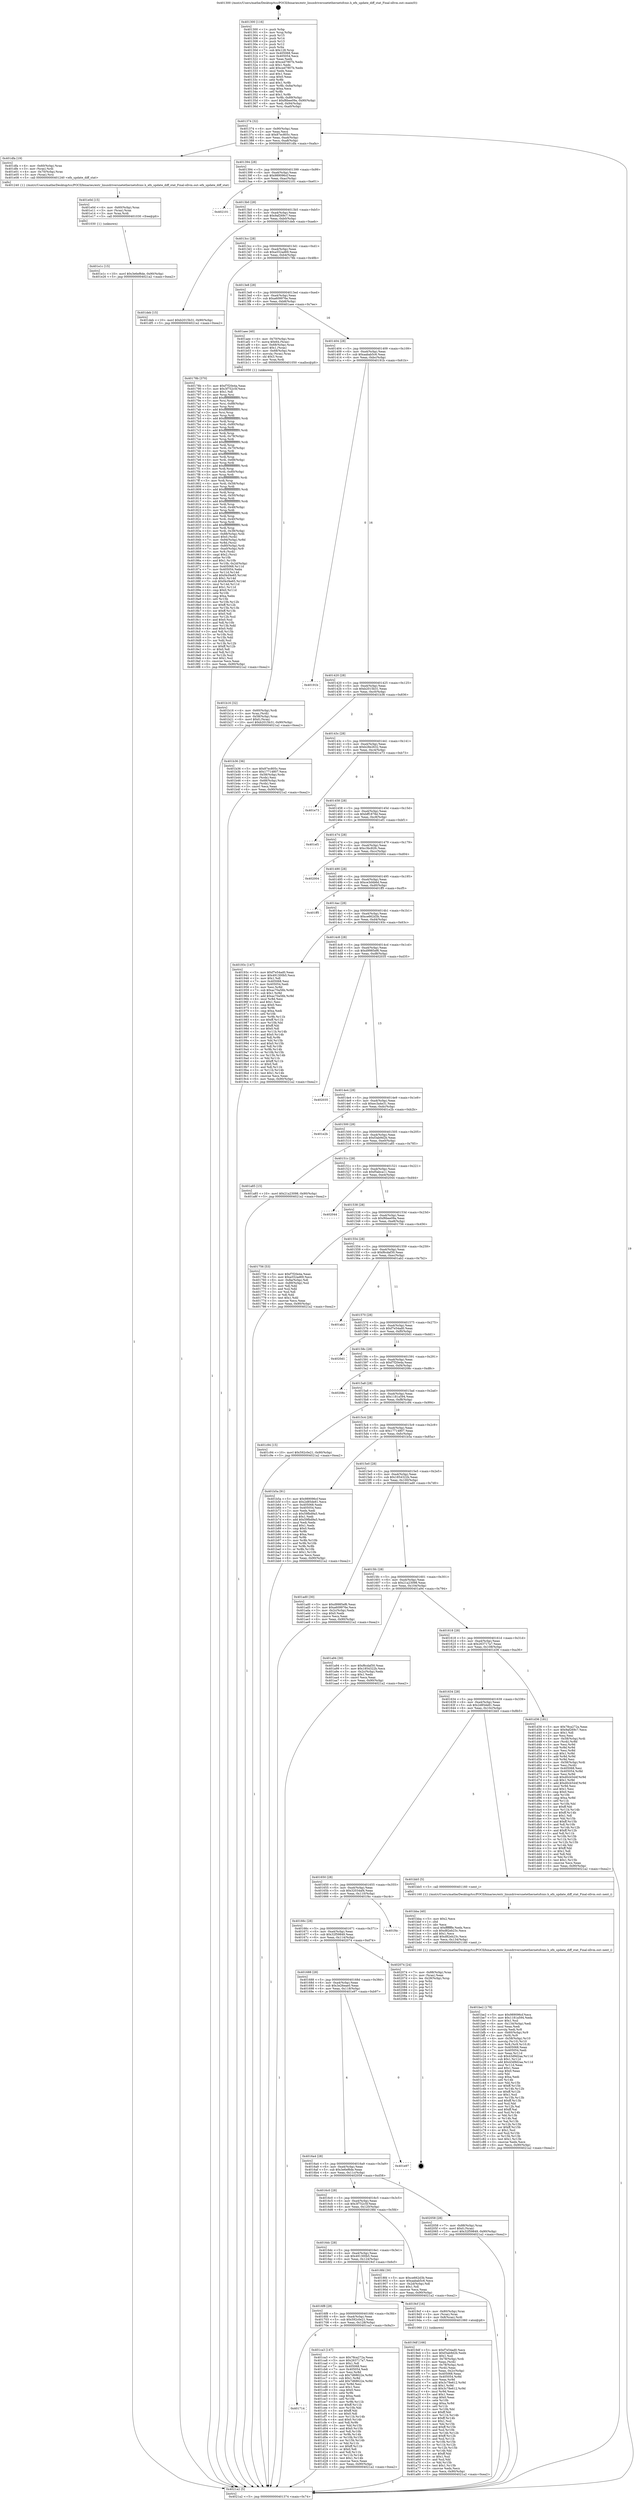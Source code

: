 digraph "0x401300" {
  label = "0x401300 (/mnt/c/Users/mathe/Desktop/tcc/POCII/binaries/extr_linuxdriversnetethernetsfcnic.h_efx_update_diff_stat_Final-ollvm.out::main(0))"
  labelloc = "t"
  node[shape=record]

  Entry [label="",width=0.3,height=0.3,shape=circle,fillcolor=black,style=filled]
  "0x401374" [label="{
     0x401374 [32]\l
     | [instrs]\l
     &nbsp;&nbsp;0x401374 \<+6\>: mov -0x90(%rbp),%eax\l
     &nbsp;&nbsp;0x40137a \<+2\>: mov %eax,%ecx\l
     &nbsp;&nbsp;0x40137c \<+6\>: sub $0x87ec805c,%ecx\l
     &nbsp;&nbsp;0x401382 \<+6\>: mov %eax,-0xa4(%rbp)\l
     &nbsp;&nbsp;0x401388 \<+6\>: mov %ecx,-0xa8(%rbp)\l
     &nbsp;&nbsp;0x40138e \<+6\>: je 0000000000401dfa \<main+0xafa\>\l
  }"]
  "0x401dfa" [label="{
     0x401dfa [19]\l
     | [instrs]\l
     &nbsp;&nbsp;0x401dfa \<+4\>: mov -0x60(%rbp),%rax\l
     &nbsp;&nbsp;0x401dfe \<+3\>: mov (%rax),%rdi\l
     &nbsp;&nbsp;0x401e01 \<+4\>: mov -0x70(%rbp),%rax\l
     &nbsp;&nbsp;0x401e05 \<+3\>: mov (%rax),%rsi\l
     &nbsp;&nbsp;0x401e08 \<+5\>: call 0000000000401240 \<efx_update_diff_stat\>\l
     | [calls]\l
     &nbsp;&nbsp;0x401240 \{1\} (/mnt/c/Users/mathe/Desktop/tcc/POCII/binaries/extr_linuxdriversnetethernetsfcnic.h_efx_update_diff_stat_Final-ollvm.out::efx_update_diff_stat)\l
  }"]
  "0x401394" [label="{
     0x401394 [28]\l
     | [instrs]\l
     &nbsp;&nbsp;0x401394 \<+5\>: jmp 0000000000401399 \<main+0x99\>\l
     &nbsp;&nbsp;0x401399 \<+6\>: mov -0xa4(%rbp),%eax\l
     &nbsp;&nbsp;0x40139f \<+5\>: sub $0x989096cf,%eax\l
     &nbsp;&nbsp;0x4013a4 \<+6\>: mov %eax,-0xac(%rbp)\l
     &nbsp;&nbsp;0x4013aa \<+6\>: je 0000000000402101 \<main+0xe01\>\l
  }"]
  Exit [label="",width=0.3,height=0.3,shape=circle,fillcolor=black,style=filled,peripheries=2]
  "0x402101" [label="{
     0x402101\l
  }", style=dashed]
  "0x4013b0" [label="{
     0x4013b0 [28]\l
     | [instrs]\l
     &nbsp;&nbsp;0x4013b0 \<+5\>: jmp 00000000004013b5 \<main+0xb5\>\l
     &nbsp;&nbsp;0x4013b5 \<+6\>: mov -0xa4(%rbp),%eax\l
     &nbsp;&nbsp;0x4013bb \<+5\>: sub $0x9af269c7,%eax\l
     &nbsp;&nbsp;0x4013c0 \<+6\>: mov %eax,-0xb0(%rbp)\l
     &nbsp;&nbsp;0x4013c6 \<+6\>: je 0000000000401deb \<main+0xaeb\>\l
  }"]
  "0x401e1c" [label="{
     0x401e1c [15]\l
     | [instrs]\l
     &nbsp;&nbsp;0x401e1c \<+10\>: movl $0x3e6ef6de,-0x90(%rbp)\l
     &nbsp;&nbsp;0x401e26 \<+5\>: jmp 00000000004021a2 \<main+0xea2\>\l
  }"]
  "0x401deb" [label="{
     0x401deb [15]\l
     | [instrs]\l
     &nbsp;&nbsp;0x401deb \<+10\>: movl $0xb2015b31,-0x90(%rbp)\l
     &nbsp;&nbsp;0x401df5 \<+5\>: jmp 00000000004021a2 \<main+0xea2\>\l
  }"]
  "0x4013cc" [label="{
     0x4013cc [28]\l
     | [instrs]\l
     &nbsp;&nbsp;0x4013cc \<+5\>: jmp 00000000004013d1 \<main+0xd1\>\l
     &nbsp;&nbsp;0x4013d1 \<+6\>: mov -0xa4(%rbp),%eax\l
     &nbsp;&nbsp;0x4013d7 \<+5\>: sub $0xa552ad69,%eax\l
     &nbsp;&nbsp;0x4013dc \<+6\>: mov %eax,-0xb4(%rbp)\l
     &nbsp;&nbsp;0x4013e2 \<+6\>: je 000000000040178b \<main+0x48b\>\l
  }"]
  "0x401e0d" [label="{
     0x401e0d [15]\l
     | [instrs]\l
     &nbsp;&nbsp;0x401e0d \<+4\>: mov -0x60(%rbp),%rax\l
     &nbsp;&nbsp;0x401e11 \<+3\>: mov (%rax),%rax\l
     &nbsp;&nbsp;0x401e14 \<+3\>: mov %rax,%rdi\l
     &nbsp;&nbsp;0x401e17 \<+5\>: call 0000000000401030 \<free@plt\>\l
     | [calls]\l
     &nbsp;&nbsp;0x401030 \{1\} (unknown)\l
  }"]
  "0x40178b" [label="{
     0x40178b [370]\l
     | [instrs]\l
     &nbsp;&nbsp;0x40178b \<+5\>: mov $0xf7f20e4a,%eax\l
     &nbsp;&nbsp;0x401790 \<+5\>: mov $0x3f752c5f,%ecx\l
     &nbsp;&nbsp;0x401795 \<+2\>: mov $0x1,%dl\l
     &nbsp;&nbsp;0x401797 \<+3\>: mov %rsp,%rsi\l
     &nbsp;&nbsp;0x40179a \<+4\>: add $0xfffffffffffffff0,%rsi\l
     &nbsp;&nbsp;0x40179e \<+3\>: mov %rsi,%rsp\l
     &nbsp;&nbsp;0x4017a1 \<+7\>: mov %rsi,-0x88(%rbp)\l
     &nbsp;&nbsp;0x4017a8 \<+3\>: mov %rsp,%rsi\l
     &nbsp;&nbsp;0x4017ab \<+4\>: add $0xfffffffffffffff0,%rsi\l
     &nbsp;&nbsp;0x4017af \<+3\>: mov %rsi,%rsp\l
     &nbsp;&nbsp;0x4017b2 \<+3\>: mov %rsp,%rdi\l
     &nbsp;&nbsp;0x4017b5 \<+4\>: add $0xfffffffffffffff0,%rdi\l
     &nbsp;&nbsp;0x4017b9 \<+3\>: mov %rdi,%rsp\l
     &nbsp;&nbsp;0x4017bc \<+4\>: mov %rdi,-0x80(%rbp)\l
     &nbsp;&nbsp;0x4017c0 \<+3\>: mov %rsp,%rdi\l
     &nbsp;&nbsp;0x4017c3 \<+4\>: add $0xfffffffffffffff0,%rdi\l
     &nbsp;&nbsp;0x4017c7 \<+3\>: mov %rdi,%rsp\l
     &nbsp;&nbsp;0x4017ca \<+4\>: mov %rdi,-0x78(%rbp)\l
     &nbsp;&nbsp;0x4017ce \<+3\>: mov %rsp,%rdi\l
     &nbsp;&nbsp;0x4017d1 \<+4\>: add $0xfffffffffffffff0,%rdi\l
     &nbsp;&nbsp;0x4017d5 \<+3\>: mov %rdi,%rsp\l
     &nbsp;&nbsp;0x4017d8 \<+4\>: mov %rdi,-0x70(%rbp)\l
     &nbsp;&nbsp;0x4017dc \<+3\>: mov %rsp,%rdi\l
     &nbsp;&nbsp;0x4017df \<+4\>: add $0xfffffffffffffff0,%rdi\l
     &nbsp;&nbsp;0x4017e3 \<+3\>: mov %rdi,%rsp\l
     &nbsp;&nbsp;0x4017e6 \<+4\>: mov %rdi,-0x68(%rbp)\l
     &nbsp;&nbsp;0x4017ea \<+3\>: mov %rsp,%rdi\l
     &nbsp;&nbsp;0x4017ed \<+4\>: add $0xfffffffffffffff0,%rdi\l
     &nbsp;&nbsp;0x4017f1 \<+3\>: mov %rdi,%rsp\l
     &nbsp;&nbsp;0x4017f4 \<+4\>: mov %rdi,-0x60(%rbp)\l
     &nbsp;&nbsp;0x4017f8 \<+3\>: mov %rsp,%rdi\l
     &nbsp;&nbsp;0x4017fb \<+4\>: add $0xfffffffffffffff0,%rdi\l
     &nbsp;&nbsp;0x4017ff \<+3\>: mov %rdi,%rsp\l
     &nbsp;&nbsp;0x401802 \<+4\>: mov %rdi,-0x58(%rbp)\l
     &nbsp;&nbsp;0x401806 \<+3\>: mov %rsp,%rdi\l
     &nbsp;&nbsp;0x401809 \<+4\>: add $0xfffffffffffffff0,%rdi\l
     &nbsp;&nbsp;0x40180d \<+3\>: mov %rdi,%rsp\l
     &nbsp;&nbsp;0x401810 \<+4\>: mov %rdi,-0x50(%rbp)\l
     &nbsp;&nbsp;0x401814 \<+3\>: mov %rsp,%rdi\l
     &nbsp;&nbsp;0x401817 \<+4\>: add $0xfffffffffffffff0,%rdi\l
     &nbsp;&nbsp;0x40181b \<+3\>: mov %rdi,%rsp\l
     &nbsp;&nbsp;0x40181e \<+4\>: mov %rdi,-0x48(%rbp)\l
     &nbsp;&nbsp;0x401822 \<+3\>: mov %rsp,%rdi\l
     &nbsp;&nbsp;0x401825 \<+4\>: add $0xfffffffffffffff0,%rdi\l
     &nbsp;&nbsp;0x401829 \<+3\>: mov %rdi,%rsp\l
     &nbsp;&nbsp;0x40182c \<+4\>: mov %rdi,-0x40(%rbp)\l
     &nbsp;&nbsp;0x401830 \<+3\>: mov %rsp,%rdi\l
     &nbsp;&nbsp;0x401833 \<+4\>: add $0xfffffffffffffff0,%rdi\l
     &nbsp;&nbsp;0x401837 \<+3\>: mov %rdi,%rsp\l
     &nbsp;&nbsp;0x40183a \<+4\>: mov %rdi,-0x38(%rbp)\l
     &nbsp;&nbsp;0x40183e \<+7\>: mov -0x88(%rbp),%rdi\l
     &nbsp;&nbsp;0x401845 \<+6\>: movl $0x0,(%rdi)\l
     &nbsp;&nbsp;0x40184b \<+7\>: mov -0x94(%rbp),%r8d\l
     &nbsp;&nbsp;0x401852 \<+3\>: mov %r8d,(%rsi)\l
     &nbsp;&nbsp;0x401855 \<+4\>: mov -0x80(%rbp),%rdi\l
     &nbsp;&nbsp;0x401859 \<+7\>: mov -0xa0(%rbp),%r9\l
     &nbsp;&nbsp;0x401860 \<+3\>: mov %r9,(%rdi)\l
     &nbsp;&nbsp;0x401863 \<+3\>: cmpl $0x2,(%rsi)\l
     &nbsp;&nbsp;0x401866 \<+4\>: setne %r10b\l
     &nbsp;&nbsp;0x40186a \<+4\>: and $0x1,%r10b\l
     &nbsp;&nbsp;0x40186e \<+4\>: mov %r10b,-0x2d(%rbp)\l
     &nbsp;&nbsp;0x401872 \<+8\>: mov 0x405068,%r11d\l
     &nbsp;&nbsp;0x40187a \<+7\>: mov 0x405054,%ebx\l
     &nbsp;&nbsp;0x401881 \<+3\>: mov %r11d,%r14d\l
     &nbsp;&nbsp;0x401884 \<+7\>: add $0xf4cf4e65,%r14d\l
     &nbsp;&nbsp;0x40188b \<+4\>: sub $0x1,%r14d\l
     &nbsp;&nbsp;0x40188f \<+7\>: sub $0xf4cf4e65,%r14d\l
     &nbsp;&nbsp;0x401896 \<+4\>: imul %r14d,%r11d\l
     &nbsp;&nbsp;0x40189a \<+4\>: and $0x1,%r11d\l
     &nbsp;&nbsp;0x40189e \<+4\>: cmp $0x0,%r11d\l
     &nbsp;&nbsp;0x4018a2 \<+4\>: sete %r10b\l
     &nbsp;&nbsp;0x4018a6 \<+3\>: cmp $0xa,%ebx\l
     &nbsp;&nbsp;0x4018a9 \<+4\>: setl %r15b\l
     &nbsp;&nbsp;0x4018ad \<+3\>: mov %r10b,%r12b\l
     &nbsp;&nbsp;0x4018b0 \<+4\>: xor $0xff,%r12b\l
     &nbsp;&nbsp;0x4018b4 \<+3\>: mov %r15b,%r13b\l
     &nbsp;&nbsp;0x4018b7 \<+4\>: xor $0xff,%r13b\l
     &nbsp;&nbsp;0x4018bb \<+3\>: xor $0x0,%dl\l
     &nbsp;&nbsp;0x4018be \<+3\>: mov %r12b,%sil\l
     &nbsp;&nbsp;0x4018c1 \<+4\>: and $0x0,%sil\l
     &nbsp;&nbsp;0x4018c5 \<+3\>: and %dl,%r10b\l
     &nbsp;&nbsp;0x4018c8 \<+3\>: mov %r13b,%dil\l
     &nbsp;&nbsp;0x4018cb \<+4\>: and $0x0,%dil\l
     &nbsp;&nbsp;0x4018cf \<+3\>: and %dl,%r15b\l
     &nbsp;&nbsp;0x4018d2 \<+3\>: or %r10b,%sil\l
     &nbsp;&nbsp;0x4018d5 \<+3\>: or %r15b,%dil\l
     &nbsp;&nbsp;0x4018d8 \<+3\>: xor %dil,%sil\l
     &nbsp;&nbsp;0x4018db \<+3\>: or %r13b,%r12b\l
     &nbsp;&nbsp;0x4018de \<+4\>: xor $0xff,%r12b\l
     &nbsp;&nbsp;0x4018e2 \<+3\>: or $0x0,%dl\l
     &nbsp;&nbsp;0x4018e5 \<+3\>: and %dl,%r12b\l
     &nbsp;&nbsp;0x4018e8 \<+3\>: or %r12b,%sil\l
     &nbsp;&nbsp;0x4018eb \<+4\>: test $0x1,%sil\l
     &nbsp;&nbsp;0x4018ef \<+3\>: cmovne %ecx,%eax\l
     &nbsp;&nbsp;0x4018f2 \<+6\>: mov %eax,-0x90(%rbp)\l
     &nbsp;&nbsp;0x4018f8 \<+5\>: jmp 00000000004021a2 \<main+0xea2\>\l
  }"]
  "0x4013e8" [label="{
     0x4013e8 [28]\l
     | [instrs]\l
     &nbsp;&nbsp;0x4013e8 \<+5\>: jmp 00000000004013ed \<main+0xed\>\l
     &nbsp;&nbsp;0x4013ed \<+6\>: mov -0xa4(%rbp),%eax\l
     &nbsp;&nbsp;0x4013f3 \<+5\>: sub $0xa609976e,%eax\l
     &nbsp;&nbsp;0x4013f8 \<+6\>: mov %eax,-0xb8(%rbp)\l
     &nbsp;&nbsp;0x4013fe \<+6\>: je 0000000000401aee \<main+0x7ee\>\l
  }"]
  "0x401714" [label="{
     0x401714\l
  }", style=dashed]
  "0x401aee" [label="{
     0x401aee [40]\l
     | [instrs]\l
     &nbsp;&nbsp;0x401aee \<+4\>: mov -0x70(%rbp),%rax\l
     &nbsp;&nbsp;0x401af2 \<+7\>: movq $0x64,(%rax)\l
     &nbsp;&nbsp;0x401af9 \<+4\>: mov -0x68(%rbp),%rax\l
     &nbsp;&nbsp;0x401afd \<+6\>: movl $0x1,(%rax)\l
     &nbsp;&nbsp;0x401b03 \<+4\>: mov -0x68(%rbp),%rax\l
     &nbsp;&nbsp;0x401b07 \<+3\>: movslq (%rax),%rax\l
     &nbsp;&nbsp;0x401b0a \<+4\>: shl $0x3,%rax\l
     &nbsp;&nbsp;0x401b0e \<+3\>: mov %rax,%rdi\l
     &nbsp;&nbsp;0x401b11 \<+5\>: call 0000000000401050 \<malloc@plt\>\l
     | [calls]\l
     &nbsp;&nbsp;0x401050 \{1\} (unknown)\l
  }"]
  "0x401404" [label="{
     0x401404 [28]\l
     | [instrs]\l
     &nbsp;&nbsp;0x401404 \<+5\>: jmp 0000000000401409 \<main+0x109\>\l
     &nbsp;&nbsp;0x401409 \<+6\>: mov -0xa4(%rbp),%eax\l
     &nbsp;&nbsp;0x40140f \<+5\>: sub $0xaabab5c6,%eax\l
     &nbsp;&nbsp;0x401414 \<+6\>: mov %eax,-0xbc(%rbp)\l
     &nbsp;&nbsp;0x40141a \<+6\>: je 000000000040191b \<main+0x61b\>\l
  }"]
  "0x401ca3" [label="{
     0x401ca3 [147]\l
     | [instrs]\l
     &nbsp;&nbsp;0x401ca3 \<+5\>: mov $0x78ca272a,%eax\l
     &nbsp;&nbsp;0x401ca8 \<+5\>: mov $0x263717a7,%ecx\l
     &nbsp;&nbsp;0x401cad \<+2\>: mov $0x1,%dl\l
     &nbsp;&nbsp;0x401caf \<+7\>: mov 0x405068,%esi\l
     &nbsp;&nbsp;0x401cb6 \<+7\>: mov 0x405054,%edi\l
     &nbsp;&nbsp;0x401cbd \<+3\>: mov %esi,%r8d\l
     &nbsp;&nbsp;0x401cc0 \<+7\>: sub $0x7d68622e,%r8d\l
     &nbsp;&nbsp;0x401cc7 \<+4\>: sub $0x1,%r8d\l
     &nbsp;&nbsp;0x401ccb \<+7\>: add $0x7d68622e,%r8d\l
     &nbsp;&nbsp;0x401cd2 \<+4\>: imul %r8d,%esi\l
     &nbsp;&nbsp;0x401cd6 \<+3\>: and $0x1,%esi\l
     &nbsp;&nbsp;0x401cd9 \<+3\>: cmp $0x0,%esi\l
     &nbsp;&nbsp;0x401cdc \<+4\>: sete %r9b\l
     &nbsp;&nbsp;0x401ce0 \<+3\>: cmp $0xa,%edi\l
     &nbsp;&nbsp;0x401ce3 \<+4\>: setl %r10b\l
     &nbsp;&nbsp;0x401ce7 \<+3\>: mov %r9b,%r11b\l
     &nbsp;&nbsp;0x401cea \<+4\>: xor $0xff,%r11b\l
     &nbsp;&nbsp;0x401cee \<+3\>: mov %r10b,%bl\l
     &nbsp;&nbsp;0x401cf1 \<+3\>: xor $0xff,%bl\l
     &nbsp;&nbsp;0x401cf4 \<+3\>: xor $0x0,%dl\l
     &nbsp;&nbsp;0x401cf7 \<+3\>: mov %r11b,%r14b\l
     &nbsp;&nbsp;0x401cfa \<+4\>: and $0x0,%r14b\l
     &nbsp;&nbsp;0x401cfe \<+3\>: and %dl,%r9b\l
     &nbsp;&nbsp;0x401d01 \<+3\>: mov %bl,%r15b\l
     &nbsp;&nbsp;0x401d04 \<+4\>: and $0x0,%r15b\l
     &nbsp;&nbsp;0x401d08 \<+3\>: and %dl,%r10b\l
     &nbsp;&nbsp;0x401d0b \<+3\>: or %r9b,%r14b\l
     &nbsp;&nbsp;0x401d0e \<+3\>: or %r10b,%r15b\l
     &nbsp;&nbsp;0x401d11 \<+3\>: xor %r15b,%r14b\l
     &nbsp;&nbsp;0x401d14 \<+3\>: or %bl,%r11b\l
     &nbsp;&nbsp;0x401d17 \<+4\>: xor $0xff,%r11b\l
     &nbsp;&nbsp;0x401d1b \<+3\>: or $0x0,%dl\l
     &nbsp;&nbsp;0x401d1e \<+3\>: and %dl,%r11b\l
     &nbsp;&nbsp;0x401d21 \<+3\>: or %r11b,%r14b\l
     &nbsp;&nbsp;0x401d24 \<+4\>: test $0x1,%r14b\l
     &nbsp;&nbsp;0x401d28 \<+3\>: cmovne %ecx,%eax\l
     &nbsp;&nbsp;0x401d2b \<+6\>: mov %eax,-0x90(%rbp)\l
     &nbsp;&nbsp;0x401d31 \<+5\>: jmp 00000000004021a2 \<main+0xea2\>\l
  }"]
  "0x40191b" [label="{
     0x40191b\l
  }", style=dashed]
  "0x401420" [label="{
     0x401420 [28]\l
     | [instrs]\l
     &nbsp;&nbsp;0x401420 \<+5\>: jmp 0000000000401425 \<main+0x125\>\l
     &nbsp;&nbsp;0x401425 \<+6\>: mov -0xa4(%rbp),%eax\l
     &nbsp;&nbsp;0x40142b \<+5\>: sub $0xb2015b31,%eax\l
     &nbsp;&nbsp;0x401430 \<+6\>: mov %eax,-0xc0(%rbp)\l
     &nbsp;&nbsp;0x401436 \<+6\>: je 0000000000401b36 \<main+0x836\>\l
  }"]
  "0x401be2" [label="{
     0x401be2 [178]\l
     | [instrs]\l
     &nbsp;&nbsp;0x401be2 \<+5\>: mov $0x989096cf,%ecx\l
     &nbsp;&nbsp;0x401be7 \<+5\>: mov $0x1181a594,%edx\l
     &nbsp;&nbsp;0x401bec \<+3\>: mov $0x1,%sil\l
     &nbsp;&nbsp;0x401bef \<+6\>: mov -0x134(%rbp),%edi\l
     &nbsp;&nbsp;0x401bf5 \<+3\>: imul %eax,%edi\l
     &nbsp;&nbsp;0x401bf8 \<+3\>: movslq %edi,%r8\l
     &nbsp;&nbsp;0x401bfb \<+4\>: mov -0x60(%rbp),%r9\l
     &nbsp;&nbsp;0x401bff \<+3\>: mov (%r9),%r9\l
     &nbsp;&nbsp;0x401c02 \<+4\>: mov -0x58(%rbp),%r10\l
     &nbsp;&nbsp;0x401c06 \<+3\>: movslq (%r10),%r10\l
     &nbsp;&nbsp;0x401c09 \<+4\>: mov %r8,(%r9,%r10,8)\l
     &nbsp;&nbsp;0x401c0d \<+7\>: mov 0x405068,%eax\l
     &nbsp;&nbsp;0x401c14 \<+7\>: mov 0x405054,%edi\l
     &nbsp;&nbsp;0x401c1b \<+3\>: mov %eax,%r11d\l
     &nbsp;&nbsp;0x401c1e \<+7\>: sub $0x43d9d2aa,%r11d\l
     &nbsp;&nbsp;0x401c25 \<+4\>: sub $0x1,%r11d\l
     &nbsp;&nbsp;0x401c29 \<+7\>: add $0x43d9d2aa,%r11d\l
     &nbsp;&nbsp;0x401c30 \<+4\>: imul %r11d,%eax\l
     &nbsp;&nbsp;0x401c34 \<+3\>: and $0x1,%eax\l
     &nbsp;&nbsp;0x401c37 \<+3\>: cmp $0x0,%eax\l
     &nbsp;&nbsp;0x401c3a \<+3\>: sete %bl\l
     &nbsp;&nbsp;0x401c3d \<+3\>: cmp $0xa,%edi\l
     &nbsp;&nbsp;0x401c40 \<+4\>: setl %r14b\l
     &nbsp;&nbsp;0x401c44 \<+3\>: mov %bl,%r15b\l
     &nbsp;&nbsp;0x401c47 \<+4\>: xor $0xff,%r15b\l
     &nbsp;&nbsp;0x401c4b \<+3\>: mov %r14b,%r12b\l
     &nbsp;&nbsp;0x401c4e \<+4\>: xor $0xff,%r12b\l
     &nbsp;&nbsp;0x401c52 \<+4\>: xor $0x1,%sil\l
     &nbsp;&nbsp;0x401c56 \<+3\>: mov %r15b,%r13b\l
     &nbsp;&nbsp;0x401c59 \<+4\>: and $0xff,%r13b\l
     &nbsp;&nbsp;0x401c5d \<+3\>: and %sil,%bl\l
     &nbsp;&nbsp;0x401c60 \<+3\>: mov %r12b,%al\l
     &nbsp;&nbsp;0x401c63 \<+2\>: and $0xff,%al\l
     &nbsp;&nbsp;0x401c65 \<+3\>: and %sil,%r14b\l
     &nbsp;&nbsp;0x401c68 \<+3\>: or %bl,%r13b\l
     &nbsp;&nbsp;0x401c6b \<+3\>: or %r14b,%al\l
     &nbsp;&nbsp;0x401c6e \<+3\>: xor %al,%r13b\l
     &nbsp;&nbsp;0x401c71 \<+3\>: or %r12b,%r15b\l
     &nbsp;&nbsp;0x401c74 \<+4\>: xor $0xff,%r15b\l
     &nbsp;&nbsp;0x401c78 \<+4\>: or $0x1,%sil\l
     &nbsp;&nbsp;0x401c7c \<+3\>: and %sil,%r15b\l
     &nbsp;&nbsp;0x401c7f \<+3\>: or %r15b,%r13b\l
     &nbsp;&nbsp;0x401c82 \<+4\>: test $0x1,%r13b\l
     &nbsp;&nbsp;0x401c86 \<+3\>: cmovne %edx,%ecx\l
     &nbsp;&nbsp;0x401c89 \<+6\>: mov %ecx,-0x90(%rbp)\l
     &nbsp;&nbsp;0x401c8f \<+5\>: jmp 00000000004021a2 \<main+0xea2\>\l
  }"]
  "0x401b36" [label="{
     0x401b36 [36]\l
     | [instrs]\l
     &nbsp;&nbsp;0x401b36 \<+5\>: mov $0x87ec805c,%eax\l
     &nbsp;&nbsp;0x401b3b \<+5\>: mov $0x17714807,%ecx\l
     &nbsp;&nbsp;0x401b40 \<+4\>: mov -0x58(%rbp),%rdx\l
     &nbsp;&nbsp;0x401b44 \<+2\>: mov (%rdx),%esi\l
     &nbsp;&nbsp;0x401b46 \<+4\>: mov -0x68(%rbp),%rdx\l
     &nbsp;&nbsp;0x401b4a \<+2\>: cmp (%rdx),%esi\l
     &nbsp;&nbsp;0x401b4c \<+3\>: cmovl %ecx,%eax\l
     &nbsp;&nbsp;0x401b4f \<+6\>: mov %eax,-0x90(%rbp)\l
     &nbsp;&nbsp;0x401b55 \<+5\>: jmp 00000000004021a2 \<main+0xea2\>\l
  }"]
  "0x40143c" [label="{
     0x40143c [28]\l
     | [instrs]\l
     &nbsp;&nbsp;0x40143c \<+5\>: jmp 0000000000401441 \<main+0x141\>\l
     &nbsp;&nbsp;0x401441 \<+6\>: mov -0xa4(%rbp),%eax\l
     &nbsp;&nbsp;0x401447 \<+5\>: sub $0xb28e2632,%eax\l
     &nbsp;&nbsp;0x40144c \<+6\>: mov %eax,-0xc4(%rbp)\l
     &nbsp;&nbsp;0x401452 \<+6\>: je 0000000000401e73 \<main+0xb73\>\l
  }"]
  "0x401bba" [label="{
     0x401bba [40]\l
     | [instrs]\l
     &nbsp;&nbsp;0x401bba \<+5\>: mov $0x2,%ecx\l
     &nbsp;&nbsp;0x401bbf \<+1\>: cltd\l
     &nbsp;&nbsp;0x401bc0 \<+2\>: idiv %ecx\l
     &nbsp;&nbsp;0x401bc2 \<+6\>: imul $0xfffffffe,%edx,%ecx\l
     &nbsp;&nbsp;0x401bc8 \<+6\>: sub $0xd82eb23c,%ecx\l
     &nbsp;&nbsp;0x401bce \<+3\>: add $0x1,%ecx\l
     &nbsp;&nbsp;0x401bd1 \<+6\>: add $0xd82eb23c,%ecx\l
     &nbsp;&nbsp;0x401bd7 \<+6\>: mov %ecx,-0x134(%rbp)\l
     &nbsp;&nbsp;0x401bdd \<+5\>: call 0000000000401160 \<next_i\>\l
     | [calls]\l
     &nbsp;&nbsp;0x401160 \{1\} (/mnt/c/Users/mathe/Desktop/tcc/POCII/binaries/extr_linuxdriversnetethernetsfcnic.h_efx_update_diff_stat_Final-ollvm.out::next_i)\l
  }"]
  "0x401e73" [label="{
     0x401e73\l
  }", style=dashed]
  "0x401458" [label="{
     0x401458 [28]\l
     | [instrs]\l
     &nbsp;&nbsp;0x401458 \<+5\>: jmp 000000000040145d \<main+0x15d\>\l
     &nbsp;&nbsp;0x40145d \<+6\>: mov -0xa4(%rbp),%eax\l
     &nbsp;&nbsp;0x401463 \<+5\>: sub $0xbff1878d,%eax\l
     &nbsp;&nbsp;0x401468 \<+6\>: mov %eax,-0xc8(%rbp)\l
     &nbsp;&nbsp;0x40146e \<+6\>: je 0000000000401ef1 \<main+0xbf1\>\l
  }"]
  "0x401b16" [label="{
     0x401b16 [32]\l
     | [instrs]\l
     &nbsp;&nbsp;0x401b16 \<+4\>: mov -0x60(%rbp),%rdi\l
     &nbsp;&nbsp;0x401b1a \<+3\>: mov %rax,(%rdi)\l
     &nbsp;&nbsp;0x401b1d \<+4\>: mov -0x58(%rbp),%rax\l
     &nbsp;&nbsp;0x401b21 \<+6\>: movl $0x0,(%rax)\l
     &nbsp;&nbsp;0x401b27 \<+10\>: movl $0xb2015b31,-0x90(%rbp)\l
     &nbsp;&nbsp;0x401b31 \<+5\>: jmp 00000000004021a2 \<main+0xea2\>\l
  }"]
  "0x401ef1" [label="{
     0x401ef1\l
  }", style=dashed]
  "0x401474" [label="{
     0x401474 [28]\l
     | [instrs]\l
     &nbsp;&nbsp;0x401474 \<+5\>: jmp 0000000000401479 \<main+0x179\>\l
     &nbsp;&nbsp;0x401479 \<+6\>: mov -0xa4(%rbp),%eax\l
     &nbsp;&nbsp;0x40147f \<+5\>: sub $0xc3bc82fc,%eax\l
     &nbsp;&nbsp;0x401484 \<+6\>: mov %eax,-0xcc(%rbp)\l
     &nbsp;&nbsp;0x40148a \<+6\>: je 0000000000402004 \<main+0xd04\>\l
  }"]
  "0x4019df" [label="{
     0x4019df [166]\l
     | [instrs]\l
     &nbsp;&nbsp;0x4019df \<+5\>: mov $0xf7e54ad0,%ecx\l
     &nbsp;&nbsp;0x4019e4 \<+5\>: mov $0xf3ab9d2b,%edx\l
     &nbsp;&nbsp;0x4019e9 \<+3\>: mov $0x1,%sil\l
     &nbsp;&nbsp;0x4019ec \<+4\>: mov -0x78(%rbp),%rdi\l
     &nbsp;&nbsp;0x4019f0 \<+2\>: mov %eax,(%rdi)\l
     &nbsp;&nbsp;0x4019f2 \<+4\>: mov -0x78(%rbp),%rdi\l
     &nbsp;&nbsp;0x4019f6 \<+2\>: mov (%rdi),%eax\l
     &nbsp;&nbsp;0x4019f8 \<+3\>: mov %eax,-0x2c(%rbp)\l
     &nbsp;&nbsp;0x4019fb \<+7\>: mov 0x405068,%eax\l
     &nbsp;&nbsp;0x401a02 \<+8\>: mov 0x405054,%r8d\l
     &nbsp;&nbsp;0x401a0a \<+3\>: mov %eax,%r9d\l
     &nbsp;&nbsp;0x401a0d \<+7\>: add $0x3c78e612,%r9d\l
     &nbsp;&nbsp;0x401a14 \<+4\>: sub $0x1,%r9d\l
     &nbsp;&nbsp;0x401a18 \<+7\>: sub $0x3c78e612,%r9d\l
     &nbsp;&nbsp;0x401a1f \<+4\>: imul %r9d,%eax\l
     &nbsp;&nbsp;0x401a23 \<+3\>: and $0x1,%eax\l
     &nbsp;&nbsp;0x401a26 \<+3\>: cmp $0x0,%eax\l
     &nbsp;&nbsp;0x401a29 \<+4\>: sete %r10b\l
     &nbsp;&nbsp;0x401a2d \<+4\>: cmp $0xa,%r8d\l
     &nbsp;&nbsp;0x401a31 \<+4\>: setl %r11b\l
     &nbsp;&nbsp;0x401a35 \<+3\>: mov %r10b,%bl\l
     &nbsp;&nbsp;0x401a38 \<+3\>: xor $0xff,%bl\l
     &nbsp;&nbsp;0x401a3b \<+3\>: mov %r11b,%r14b\l
     &nbsp;&nbsp;0x401a3e \<+4\>: xor $0xff,%r14b\l
     &nbsp;&nbsp;0x401a42 \<+4\>: xor $0x1,%sil\l
     &nbsp;&nbsp;0x401a46 \<+3\>: mov %bl,%r15b\l
     &nbsp;&nbsp;0x401a49 \<+4\>: and $0xff,%r15b\l
     &nbsp;&nbsp;0x401a4d \<+3\>: and %sil,%r10b\l
     &nbsp;&nbsp;0x401a50 \<+3\>: mov %r14b,%r12b\l
     &nbsp;&nbsp;0x401a53 \<+4\>: and $0xff,%r12b\l
     &nbsp;&nbsp;0x401a57 \<+3\>: and %sil,%r11b\l
     &nbsp;&nbsp;0x401a5a \<+3\>: or %r10b,%r15b\l
     &nbsp;&nbsp;0x401a5d \<+3\>: or %r11b,%r12b\l
     &nbsp;&nbsp;0x401a60 \<+3\>: xor %r12b,%r15b\l
     &nbsp;&nbsp;0x401a63 \<+3\>: or %r14b,%bl\l
     &nbsp;&nbsp;0x401a66 \<+3\>: xor $0xff,%bl\l
     &nbsp;&nbsp;0x401a69 \<+4\>: or $0x1,%sil\l
     &nbsp;&nbsp;0x401a6d \<+3\>: and %sil,%bl\l
     &nbsp;&nbsp;0x401a70 \<+3\>: or %bl,%r15b\l
     &nbsp;&nbsp;0x401a73 \<+4\>: test $0x1,%r15b\l
     &nbsp;&nbsp;0x401a77 \<+3\>: cmovne %edx,%ecx\l
     &nbsp;&nbsp;0x401a7a \<+6\>: mov %ecx,-0x90(%rbp)\l
     &nbsp;&nbsp;0x401a80 \<+5\>: jmp 00000000004021a2 \<main+0xea2\>\l
  }"]
  "0x402004" [label="{
     0x402004\l
  }", style=dashed]
  "0x401490" [label="{
     0x401490 [28]\l
     | [instrs]\l
     &nbsp;&nbsp;0x401490 \<+5\>: jmp 0000000000401495 \<main+0x195\>\l
     &nbsp;&nbsp;0x401495 \<+6\>: mov -0xa4(%rbp),%eax\l
     &nbsp;&nbsp;0x40149b \<+5\>: sub $0xce3d4b6d,%eax\l
     &nbsp;&nbsp;0x4014a0 \<+6\>: mov %eax,-0xd0(%rbp)\l
     &nbsp;&nbsp;0x4014a6 \<+6\>: je 0000000000401ff5 \<main+0xcf5\>\l
  }"]
  "0x4016f8" [label="{
     0x4016f8 [28]\l
     | [instrs]\l
     &nbsp;&nbsp;0x4016f8 \<+5\>: jmp 00000000004016fd \<main+0x3fd\>\l
     &nbsp;&nbsp;0x4016fd \<+6\>: mov -0xa4(%rbp),%eax\l
     &nbsp;&nbsp;0x401703 \<+5\>: sub $0x592c0e21,%eax\l
     &nbsp;&nbsp;0x401708 \<+6\>: mov %eax,-0x128(%rbp)\l
     &nbsp;&nbsp;0x40170e \<+6\>: je 0000000000401ca3 \<main+0x9a3\>\l
  }"]
  "0x401ff5" [label="{
     0x401ff5\l
  }", style=dashed]
  "0x4014ac" [label="{
     0x4014ac [28]\l
     | [instrs]\l
     &nbsp;&nbsp;0x4014ac \<+5\>: jmp 00000000004014b1 \<main+0x1b1\>\l
     &nbsp;&nbsp;0x4014b1 \<+6\>: mov -0xa4(%rbp),%eax\l
     &nbsp;&nbsp;0x4014b7 \<+5\>: sub $0xce662d3b,%eax\l
     &nbsp;&nbsp;0x4014bc \<+6\>: mov %eax,-0xd4(%rbp)\l
     &nbsp;&nbsp;0x4014c2 \<+6\>: je 000000000040193c \<main+0x63c\>\l
  }"]
  "0x4019cf" [label="{
     0x4019cf [16]\l
     | [instrs]\l
     &nbsp;&nbsp;0x4019cf \<+4\>: mov -0x80(%rbp),%rax\l
     &nbsp;&nbsp;0x4019d3 \<+3\>: mov (%rax),%rax\l
     &nbsp;&nbsp;0x4019d6 \<+4\>: mov 0x8(%rax),%rdi\l
     &nbsp;&nbsp;0x4019da \<+5\>: call 0000000000401060 \<atoi@plt\>\l
     | [calls]\l
     &nbsp;&nbsp;0x401060 \{1\} (unknown)\l
  }"]
  "0x40193c" [label="{
     0x40193c [147]\l
     | [instrs]\l
     &nbsp;&nbsp;0x40193c \<+5\>: mov $0xf7e54ad0,%eax\l
     &nbsp;&nbsp;0x401941 \<+5\>: mov $0x491300b5,%ecx\l
     &nbsp;&nbsp;0x401946 \<+2\>: mov $0x1,%dl\l
     &nbsp;&nbsp;0x401948 \<+7\>: mov 0x405068,%esi\l
     &nbsp;&nbsp;0x40194f \<+7\>: mov 0x405054,%edi\l
     &nbsp;&nbsp;0x401956 \<+3\>: mov %esi,%r8d\l
     &nbsp;&nbsp;0x401959 \<+7\>: sub $0xac70a56b,%r8d\l
     &nbsp;&nbsp;0x401960 \<+4\>: sub $0x1,%r8d\l
     &nbsp;&nbsp;0x401964 \<+7\>: add $0xac70a56b,%r8d\l
     &nbsp;&nbsp;0x40196b \<+4\>: imul %r8d,%esi\l
     &nbsp;&nbsp;0x40196f \<+3\>: and $0x1,%esi\l
     &nbsp;&nbsp;0x401972 \<+3\>: cmp $0x0,%esi\l
     &nbsp;&nbsp;0x401975 \<+4\>: sete %r9b\l
     &nbsp;&nbsp;0x401979 \<+3\>: cmp $0xa,%edi\l
     &nbsp;&nbsp;0x40197c \<+4\>: setl %r10b\l
     &nbsp;&nbsp;0x401980 \<+3\>: mov %r9b,%r11b\l
     &nbsp;&nbsp;0x401983 \<+4\>: xor $0xff,%r11b\l
     &nbsp;&nbsp;0x401987 \<+3\>: mov %r10b,%bl\l
     &nbsp;&nbsp;0x40198a \<+3\>: xor $0xff,%bl\l
     &nbsp;&nbsp;0x40198d \<+3\>: xor $0x0,%dl\l
     &nbsp;&nbsp;0x401990 \<+3\>: mov %r11b,%r14b\l
     &nbsp;&nbsp;0x401993 \<+4\>: and $0x0,%r14b\l
     &nbsp;&nbsp;0x401997 \<+3\>: and %dl,%r9b\l
     &nbsp;&nbsp;0x40199a \<+3\>: mov %bl,%r15b\l
     &nbsp;&nbsp;0x40199d \<+4\>: and $0x0,%r15b\l
     &nbsp;&nbsp;0x4019a1 \<+3\>: and %dl,%r10b\l
     &nbsp;&nbsp;0x4019a4 \<+3\>: or %r9b,%r14b\l
     &nbsp;&nbsp;0x4019a7 \<+3\>: or %r10b,%r15b\l
     &nbsp;&nbsp;0x4019aa \<+3\>: xor %r15b,%r14b\l
     &nbsp;&nbsp;0x4019ad \<+3\>: or %bl,%r11b\l
     &nbsp;&nbsp;0x4019b0 \<+4\>: xor $0xff,%r11b\l
     &nbsp;&nbsp;0x4019b4 \<+3\>: or $0x0,%dl\l
     &nbsp;&nbsp;0x4019b7 \<+3\>: and %dl,%r11b\l
     &nbsp;&nbsp;0x4019ba \<+3\>: or %r11b,%r14b\l
     &nbsp;&nbsp;0x4019bd \<+4\>: test $0x1,%r14b\l
     &nbsp;&nbsp;0x4019c1 \<+3\>: cmovne %ecx,%eax\l
     &nbsp;&nbsp;0x4019c4 \<+6\>: mov %eax,-0x90(%rbp)\l
     &nbsp;&nbsp;0x4019ca \<+5\>: jmp 00000000004021a2 \<main+0xea2\>\l
  }"]
  "0x4014c8" [label="{
     0x4014c8 [28]\l
     | [instrs]\l
     &nbsp;&nbsp;0x4014c8 \<+5\>: jmp 00000000004014cd \<main+0x1cd\>\l
     &nbsp;&nbsp;0x4014cd \<+6\>: mov -0xa4(%rbp),%eax\l
     &nbsp;&nbsp;0x4014d3 \<+5\>: sub $0xd9985ef6,%eax\l
     &nbsp;&nbsp;0x4014d8 \<+6\>: mov %eax,-0xd8(%rbp)\l
     &nbsp;&nbsp;0x4014de \<+6\>: je 0000000000402035 \<main+0xd35\>\l
  }"]
  "0x4016dc" [label="{
     0x4016dc [28]\l
     | [instrs]\l
     &nbsp;&nbsp;0x4016dc \<+5\>: jmp 00000000004016e1 \<main+0x3e1\>\l
     &nbsp;&nbsp;0x4016e1 \<+6\>: mov -0xa4(%rbp),%eax\l
     &nbsp;&nbsp;0x4016e7 \<+5\>: sub $0x491300b5,%eax\l
     &nbsp;&nbsp;0x4016ec \<+6\>: mov %eax,-0x124(%rbp)\l
     &nbsp;&nbsp;0x4016f2 \<+6\>: je 00000000004019cf \<main+0x6cf\>\l
  }"]
  "0x402035" [label="{
     0x402035\l
  }", style=dashed]
  "0x4014e4" [label="{
     0x4014e4 [28]\l
     | [instrs]\l
     &nbsp;&nbsp;0x4014e4 \<+5\>: jmp 00000000004014e9 \<main+0x1e9\>\l
     &nbsp;&nbsp;0x4014e9 \<+6\>: mov -0xa4(%rbp),%eax\l
     &nbsp;&nbsp;0x4014ef \<+5\>: sub $0xec3a4e31,%eax\l
     &nbsp;&nbsp;0x4014f4 \<+6\>: mov %eax,-0xdc(%rbp)\l
     &nbsp;&nbsp;0x4014fa \<+6\>: je 0000000000401e2b \<main+0xb2b\>\l
  }"]
  "0x4018fd" [label="{
     0x4018fd [30]\l
     | [instrs]\l
     &nbsp;&nbsp;0x4018fd \<+5\>: mov $0xce662d3b,%eax\l
     &nbsp;&nbsp;0x401902 \<+5\>: mov $0xaabab5c6,%ecx\l
     &nbsp;&nbsp;0x401907 \<+3\>: mov -0x2d(%rbp),%dl\l
     &nbsp;&nbsp;0x40190a \<+3\>: test $0x1,%dl\l
     &nbsp;&nbsp;0x40190d \<+3\>: cmovne %ecx,%eax\l
     &nbsp;&nbsp;0x401910 \<+6\>: mov %eax,-0x90(%rbp)\l
     &nbsp;&nbsp;0x401916 \<+5\>: jmp 00000000004021a2 \<main+0xea2\>\l
  }"]
  "0x401e2b" [label="{
     0x401e2b\l
  }", style=dashed]
  "0x401500" [label="{
     0x401500 [28]\l
     | [instrs]\l
     &nbsp;&nbsp;0x401500 \<+5\>: jmp 0000000000401505 \<main+0x205\>\l
     &nbsp;&nbsp;0x401505 \<+6\>: mov -0xa4(%rbp),%eax\l
     &nbsp;&nbsp;0x40150b \<+5\>: sub $0xf3ab9d2b,%eax\l
     &nbsp;&nbsp;0x401510 \<+6\>: mov %eax,-0xe0(%rbp)\l
     &nbsp;&nbsp;0x401516 \<+6\>: je 0000000000401a85 \<main+0x785\>\l
  }"]
  "0x4016c0" [label="{
     0x4016c0 [28]\l
     | [instrs]\l
     &nbsp;&nbsp;0x4016c0 \<+5\>: jmp 00000000004016c5 \<main+0x3c5\>\l
     &nbsp;&nbsp;0x4016c5 \<+6\>: mov -0xa4(%rbp),%eax\l
     &nbsp;&nbsp;0x4016cb \<+5\>: sub $0x3f752c5f,%eax\l
     &nbsp;&nbsp;0x4016d0 \<+6\>: mov %eax,-0x120(%rbp)\l
     &nbsp;&nbsp;0x4016d6 \<+6\>: je 00000000004018fd \<main+0x5fd\>\l
  }"]
  "0x401a85" [label="{
     0x401a85 [15]\l
     | [instrs]\l
     &nbsp;&nbsp;0x401a85 \<+10\>: movl $0x21a23098,-0x90(%rbp)\l
     &nbsp;&nbsp;0x401a8f \<+5\>: jmp 00000000004021a2 \<main+0xea2\>\l
  }"]
  "0x40151c" [label="{
     0x40151c [28]\l
     | [instrs]\l
     &nbsp;&nbsp;0x40151c \<+5\>: jmp 0000000000401521 \<main+0x221\>\l
     &nbsp;&nbsp;0x401521 \<+6\>: mov -0xa4(%rbp),%eax\l
     &nbsp;&nbsp;0x401527 \<+5\>: sub $0xf5abca11,%eax\l
     &nbsp;&nbsp;0x40152c \<+6\>: mov %eax,-0xe4(%rbp)\l
     &nbsp;&nbsp;0x401532 \<+6\>: je 0000000000402044 \<main+0xd44\>\l
  }"]
  "0x402058" [label="{
     0x402058 [28]\l
     | [instrs]\l
     &nbsp;&nbsp;0x402058 \<+7\>: mov -0x88(%rbp),%rax\l
     &nbsp;&nbsp;0x40205f \<+6\>: movl $0x0,(%rax)\l
     &nbsp;&nbsp;0x402065 \<+10\>: movl $0x32f59849,-0x90(%rbp)\l
     &nbsp;&nbsp;0x40206f \<+5\>: jmp 00000000004021a2 \<main+0xea2\>\l
  }"]
  "0x402044" [label="{
     0x402044\l
  }", style=dashed]
  "0x401538" [label="{
     0x401538 [28]\l
     | [instrs]\l
     &nbsp;&nbsp;0x401538 \<+5\>: jmp 000000000040153d \<main+0x23d\>\l
     &nbsp;&nbsp;0x40153d \<+6\>: mov -0xa4(%rbp),%eax\l
     &nbsp;&nbsp;0x401543 \<+5\>: sub $0xf6bee09a,%eax\l
     &nbsp;&nbsp;0x401548 \<+6\>: mov %eax,-0xe8(%rbp)\l
     &nbsp;&nbsp;0x40154e \<+6\>: je 0000000000401756 \<main+0x456\>\l
  }"]
  "0x4016a4" [label="{
     0x4016a4 [28]\l
     | [instrs]\l
     &nbsp;&nbsp;0x4016a4 \<+5\>: jmp 00000000004016a9 \<main+0x3a9\>\l
     &nbsp;&nbsp;0x4016a9 \<+6\>: mov -0xa4(%rbp),%eax\l
     &nbsp;&nbsp;0x4016af \<+5\>: sub $0x3e6ef6de,%eax\l
     &nbsp;&nbsp;0x4016b4 \<+6\>: mov %eax,-0x11c(%rbp)\l
     &nbsp;&nbsp;0x4016ba \<+6\>: je 0000000000402058 \<main+0xd58\>\l
  }"]
  "0x401756" [label="{
     0x401756 [53]\l
     | [instrs]\l
     &nbsp;&nbsp;0x401756 \<+5\>: mov $0xf7f20e4a,%eax\l
     &nbsp;&nbsp;0x40175b \<+5\>: mov $0xa552ad69,%ecx\l
     &nbsp;&nbsp;0x401760 \<+6\>: mov -0x8a(%rbp),%dl\l
     &nbsp;&nbsp;0x401766 \<+7\>: mov -0x89(%rbp),%sil\l
     &nbsp;&nbsp;0x40176d \<+3\>: mov %dl,%dil\l
     &nbsp;&nbsp;0x401770 \<+3\>: and %sil,%dil\l
     &nbsp;&nbsp;0x401773 \<+3\>: xor %sil,%dl\l
     &nbsp;&nbsp;0x401776 \<+3\>: or %dl,%dil\l
     &nbsp;&nbsp;0x401779 \<+4\>: test $0x1,%dil\l
     &nbsp;&nbsp;0x40177d \<+3\>: cmovne %ecx,%eax\l
     &nbsp;&nbsp;0x401780 \<+6\>: mov %eax,-0x90(%rbp)\l
     &nbsp;&nbsp;0x401786 \<+5\>: jmp 00000000004021a2 \<main+0xea2\>\l
  }"]
  "0x401554" [label="{
     0x401554 [28]\l
     | [instrs]\l
     &nbsp;&nbsp;0x401554 \<+5\>: jmp 0000000000401559 \<main+0x259\>\l
     &nbsp;&nbsp;0x401559 \<+6\>: mov -0xa4(%rbp),%eax\l
     &nbsp;&nbsp;0x40155f \<+5\>: sub $0xf6cdaf30,%eax\l
     &nbsp;&nbsp;0x401564 \<+6\>: mov %eax,-0xec(%rbp)\l
     &nbsp;&nbsp;0x40156a \<+6\>: je 0000000000401ab2 \<main+0x7b2\>\l
  }"]
  "0x4021a2" [label="{
     0x4021a2 [5]\l
     | [instrs]\l
     &nbsp;&nbsp;0x4021a2 \<+5\>: jmp 0000000000401374 \<main+0x74\>\l
  }"]
  "0x401300" [label="{
     0x401300 [116]\l
     | [instrs]\l
     &nbsp;&nbsp;0x401300 \<+1\>: push %rbp\l
     &nbsp;&nbsp;0x401301 \<+3\>: mov %rsp,%rbp\l
     &nbsp;&nbsp;0x401304 \<+2\>: push %r15\l
     &nbsp;&nbsp;0x401306 \<+2\>: push %r14\l
     &nbsp;&nbsp;0x401308 \<+2\>: push %r13\l
     &nbsp;&nbsp;0x40130a \<+2\>: push %r12\l
     &nbsp;&nbsp;0x40130c \<+1\>: push %rbx\l
     &nbsp;&nbsp;0x40130d \<+7\>: sub $0x128,%rsp\l
     &nbsp;&nbsp;0x401314 \<+7\>: mov 0x405068,%eax\l
     &nbsp;&nbsp;0x40131b \<+7\>: mov 0x405054,%ecx\l
     &nbsp;&nbsp;0x401322 \<+2\>: mov %eax,%edx\l
     &nbsp;&nbsp;0x401324 \<+6\>: sub $0xced7907b,%edx\l
     &nbsp;&nbsp;0x40132a \<+3\>: sub $0x1,%edx\l
     &nbsp;&nbsp;0x40132d \<+6\>: add $0xced7907b,%edx\l
     &nbsp;&nbsp;0x401333 \<+3\>: imul %edx,%eax\l
     &nbsp;&nbsp;0x401336 \<+3\>: and $0x1,%eax\l
     &nbsp;&nbsp;0x401339 \<+3\>: cmp $0x0,%eax\l
     &nbsp;&nbsp;0x40133c \<+4\>: sete %r8b\l
     &nbsp;&nbsp;0x401340 \<+4\>: and $0x1,%r8b\l
     &nbsp;&nbsp;0x401344 \<+7\>: mov %r8b,-0x8a(%rbp)\l
     &nbsp;&nbsp;0x40134b \<+3\>: cmp $0xa,%ecx\l
     &nbsp;&nbsp;0x40134e \<+4\>: setl %r8b\l
     &nbsp;&nbsp;0x401352 \<+4\>: and $0x1,%r8b\l
     &nbsp;&nbsp;0x401356 \<+7\>: mov %r8b,-0x89(%rbp)\l
     &nbsp;&nbsp;0x40135d \<+10\>: movl $0xf6bee09a,-0x90(%rbp)\l
     &nbsp;&nbsp;0x401367 \<+6\>: mov %edi,-0x94(%rbp)\l
     &nbsp;&nbsp;0x40136d \<+7\>: mov %rsi,-0xa0(%rbp)\l
  }"]
  "0x401e97" [label="{
     0x401e97\l
  }", style=dashed]
  "0x401688" [label="{
     0x401688 [28]\l
     | [instrs]\l
     &nbsp;&nbsp;0x401688 \<+5\>: jmp 000000000040168d \<main+0x38d\>\l
     &nbsp;&nbsp;0x40168d \<+6\>: mov -0xa4(%rbp),%eax\l
     &nbsp;&nbsp;0x401693 \<+5\>: sub $0x3e26eae0,%eax\l
     &nbsp;&nbsp;0x401698 \<+6\>: mov %eax,-0x118(%rbp)\l
     &nbsp;&nbsp;0x40169e \<+6\>: je 0000000000401e97 \<main+0xb97\>\l
  }"]
  "0x401ab2" [label="{
     0x401ab2\l
  }", style=dashed]
  "0x401570" [label="{
     0x401570 [28]\l
     | [instrs]\l
     &nbsp;&nbsp;0x401570 \<+5\>: jmp 0000000000401575 \<main+0x275\>\l
     &nbsp;&nbsp;0x401575 \<+6\>: mov -0xa4(%rbp),%eax\l
     &nbsp;&nbsp;0x40157b \<+5\>: sub $0xf7e54ad0,%eax\l
     &nbsp;&nbsp;0x401580 \<+6\>: mov %eax,-0xf0(%rbp)\l
     &nbsp;&nbsp;0x401586 \<+6\>: je 00000000004020d1 \<main+0xdd1\>\l
  }"]
  "0x402074" [label="{
     0x402074 [24]\l
     | [instrs]\l
     &nbsp;&nbsp;0x402074 \<+7\>: mov -0x88(%rbp),%rax\l
     &nbsp;&nbsp;0x40207b \<+2\>: mov (%rax),%eax\l
     &nbsp;&nbsp;0x40207d \<+4\>: lea -0x28(%rbp),%rsp\l
     &nbsp;&nbsp;0x402081 \<+1\>: pop %rbx\l
     &nbsp;&nbsp;0x402082 \<+2\>: pop %r12\l
     &nbsp;&nbsp;0x402084 \<+2\>: pop %r13\l
     &nbsp;&nbsp;0x402086 \<+2\>: pop %r14\l
     &nbsp;&nbsp;0x402088 \<+2\>: pop %r15\l
     &nbsp;&nbsp;0x40208a \<+1\>: pop %rbp\l
     &nbsp;&nbsp;0x40208b \<+1\>: ret\l
  }"]
  "0x4020d1" [label="{
     0x4020d1\l
  }", style=dashed]
  "0x40158c" [label="{
     0x40158c [28]\l
     | [instrs]\l
     &nbsp;&nbsp;0x40158c \<+5\>: jmp 0000000000401591 \<main+0x291\>\l
     &nbsp;&nbsp;0x401591 \<+6\>: mov -0xa4(%rbp),%eax\l
     &nbsp;&nbsp;0x401597 \<+5\>: sub $0xf7f20e4a,%eax\l
     &nbsp;&nbsp;0x40159c \<+6\>: mov %eax,-0xf4(%rbp)\l
     &nbsp;&nbsp;0x4015a2 \<+6\>: je 000000000040208c \<main+0xd8c\>\l
  }"]
  "0x40166c" [label="{
     0x40166c [28]\l
     | [instrs]\l
     &nbsp;&nbsp;0x40166c \<+5\>: jmp 0000000000401671 \<main+0x371\>\l
     &nbsp;&nbsp;0x401671 \<+6\>: mov -0xa4(%rbp),%eax\l
     &nbsp;&nbsp;0x401677 \<+5\>: sub $0x32f59849,%eax\l
     &nbsp;&nbsp;0x40167c \<+6\>: mov %eax,-0x114(%rbp)\l
     &nbsp;&nbsp;0x401682 \<+6\>: je 0000000000402074 \<main+0xd74\>\l
  }"]
  "0x40208c" [label="{
     0x40208c\l
  }", style=dashed]
  "0x4015a8" [label="{
     0x4015a8 [28]\l
     | [instrs]\l
     &nbsp;&nbsp;0x4015a8 \<+5\>: jmp 00000000004015ad \<main+0x2ad\>\l
     &nbsp;&nbsp;0x4015ad \<+6\>: mov -0xa4(%rbp),%eax\l
     &nbsp;&nbsp;0x4015b3 \<+5\>: sub $0x1181a594,%eax\l
     &nbsp;&nbsp;0x4015b8 \<+6\>: mov %eax,-0xf8(%rbp)\l
     &nbsp;&nbsp;0x4015be \<+6\>: je 0000000000401c94 \<main+0x994\>\l
  }"]
  "0x401f4c" [label="{
     0x401f4c\l
  }", style=dashed]
  "0x401c94" [label="{
     0x401c94 [15]\l
     | [instrs]\l
     &nbsp;&nbsp;0x401c94 \<+10\>: movl $0x592c0e21,-0x90(%rbp)\l
     &nbsp;&nbsp;0x401c9e \<+5\>: jmp 00000000004021a2 \<main+0xea2\>\l
  }"]
  "0x4015c4" [label="{
     0x4015c4 [28]\l
     | [instrs]\l
     &nbsp;&nbsp;0x4015c4 \<+5\>: jmp 00000000004015c9 \<main+0x2c9\>\l
     &nbsp;&nbsp;0x4015c9 \<+6\>: mov -0xa4(%rbp),%eax\l
     &nbsp;&nbsp;0x4015cf \<+5\>: sub $0x17714807,%eax\l
     &nbsp;&nbsp;0x4015d4 \<+6\>: mov %eax,-0xfc(%rbp)\l
     &nbsp;&nbsp;0x4015da \<+6\>: je 0000000000401b5a \<main+0x85a\>\l
  }"]
  "0x401650" [label="{
     0x401650 [28]\l
     | [instrs]\l
     &nbsp;&nbsp;0x401650 \<+5\>: jmp 0000000000401655 \<main+0x355\>\l
     &nbsp;&nbsp;0x401655 \<+6\>: mov -0xa4(%rbp),%eax\l
     &nbsp;&nbsp;0x40165b \<+5\>: sub $0x32034af4,%eax\l
     &nbsp;&nbsp;0x401660 \<+6\>: mov %eax,-0x110(%rbp)\l
     &nbsp;&nbsp;0x401666 \<+6\>: je 0000000000401f4c \<main+0xc4c\>\l
  }"]
  "0x401b5a" [label="{
     0x401b5a [91]\l
     | [instrs]\l
     &nbsp;&nbsp;0x401b5a \<+5\>: mov $0x989096cf,%eax\l
     &nbsp;&nbsp;0x401b5f \<+5\>: mov $0x2d85de81,%ecx\l
     &nbsp;&nbsp;0x401b64 \<+7\>: mov 0x405068,%edx\l
     &nbsp;&nbsp;0x401b6b \<+7\>: mov 0x405054,%esi\l
     &nbsp;&nbsp;0x401b72 \<+2\>: mov %edx,%edi\l
     &nbsp;&nbsp;0x401b74 \<+6\>: sub $0x59fbd9a5,%edi\l
     &nbsp;&nbsp;0x401b7a \<+3\>: sub $0x1,%edi\l
     &nbsp;&nbsp;0x401b7d \<+6\>: add $0x59fbd9a5,%edi\l
     &nbsp;&nbsp;0x401b83 \<+3\>: imul %edi,%edx\l
     &nbsp;&nbsp;0x401b86 \<+3\>: and $0x1,%edx\l
     &nbsp;&nbsp;0x401b89 \<+3\>: cmp $0x0,%edx\l
     &nbsp;&nbsp;0x401b8c \<+4\>: sete %r8b\l
     &nbsp;&nbsp;0x401b90 \<+3\>: cmp $0xa,%esi\l
     &nbsp;&nbsp;0x401b93 \<+4\>: setl %r9b\l
     &nbsp;&nbsp;0x401b97 \<+3\>: mov %r8b,%r10b\l
     &nbsp;&nbsp;0x401b9a \<+3\>: and %r9b,%r10b\l
     &nbsp;&nbsp;0x401b9d \<+3\>: xor %r9b,%r8b\l
     &nbsp;&nbsp;0x401ba0 \<+3\>: or %r8b,%r10b\l
     &nbsp;&nbsp;0x401ba3 \<+4\>: test $0x1,%r10b\l
     &nbsp;&nbsp;0x401ba7 \<+3\>: cmovne %ecx,%eax\l
     &nbsp;&nbsp;0x401baa \<+6\>: mov %eax,-0x90(%rbp)\l
     &nbsp;&nbsp;0x401bb0 \<+5\>: jmp 00000000004021a2 \<main+0xea2\>\l
  }"]
  "0x4015e0" [label="{
     0x4015e0 [28]\l
     | [instrs]\l
     &nbsp;&nbsp;0x4015e0 \<+5\>: jmp 00000000004015e5 \<main+0x2e5\>\l
     &nbsp;&nbsp;0x4015e5 \<+6\>: mov -0xa4(%rbp),%eax\l
     &nbsp;&nbsp;0x4015eb \<+5\>: sub $0x1854322b,%eax\l
     &nbsp;&nbsp;0x4015f0 \<+6\>: mov %eax,-0x100(%rbp)\l
     &nbsp;&nbsp;0x4015f6 \<+6\>: je 0000000000401ad0 \<main+0x7d0\>\l
  }"]
  "0x401bb5" [label="{
     0x401bb5 [5]\l
     | [instrs]\l
     &nbsp;&nbsp;0x401bb5 \<+5\>: call 0000000000401160 \<next_i\>\l
     | [calls]\l
     &nbsp;&nbsp;0x401160 \{1\} (/mnt/c/Users/mathe/Desktop/tcc/POCII/binaries/extr_linuxdriversnetethernetsfcnic.h_efx_update_diff_stat_Final-ollvm.out::next_i)\l
  }"]
  "0x401ad0" [label="{
     0x401ad0 [30]\l
     | [instrs]\l
     &nbsp;&nbsp;0x401ad0 \<+5\>: mov $0xd9985ef6,%eax\l
     &nbsp;&nbsp;0x401ad5 \<+5\>: mov $0xa609976e,%ecx\l
     &nbsp;&nbsp;0x401ada \<+3\>: mov -0x2c(%rbp),%edx\l
     &nbsp;&nbsp;0x401add \<+3\>: cmp $0x0,%edx\l
     &nbsp;&nbsp;0x401ae0 \<+3\>: cmove %ecx,%eax\l
     &nbsp;&nbsp;0x401ae3 \<+6\>: mov %eax,-0x90(%rbp)\l
     &nbsp;&nbsp;0x401ae9 \<+5\>: jmp 00000000004021a2 \<main+0xea2\>\l
  }"]
  "0x4015fc" [label="{
     0x4015fc [28]\l
     | [instrs]\l
     &nbsp;&nbsp;0x4015fc \<+5\>: jmp 0000000000401601 \<main+0x301\>\l
     &nbsp;&nbsp;0x401601 \<+6\>: mov -0xa4(%rbp),%eax\l
     &nbsp;&nbsp;0x401607 \<+5\>: sub $0x21a23098,%eax\l
     &nbsp;&nbsp;0x40160c \<+6\>: mov %eax,-0x104(%rbp)\l
     &nbsp;&nbsp;0x401612 \<+6\>: je 0000000000401a94 \<main+0x794\>\l
  }"]
  "0x401634" [label="{
     0x401634 [28]\l
     | [instrs]\l
     &nbsp;&nbsp;0x401634 \<+5\>: jmp 0000000000401639 \<main+0x339\>\l
     &nbsp;&nbsp;0x401639 \<+6\>: mov -0xa4(%rbp),%eax\l
     &nbsp;&nbsp;0x40163f \<+5\>: sub $0x2d85de81,%eax\l
     &nbsp;&nbsp;0x401644 \<+6\>: mov %eax,-0x10c(%rbp)\l
     &nbsp;&nbsp;0x40164a \<+6\>: je 0000000000401bb5 \<main+0x8b5\>\l
  }"]
  "0x401a94" [label="{
     0x401a94 [30]\l
     | [instrs]\l
     &nbsp;&nbsp;0x401a94 \<+5\>: mov $0xf6cdaf30,%eax\l
     &nbsp;&nbsp;0x401a99 \<+5\>: mov $0x1854322b,%ecx\l
     &nbsp;&nbsp;0x401a9e \<+3\>: mov -0x2c(%rbp),%edx\l
     &nbsp;&nbsp;0x401aa1 \<+3\>: cmp $0x1,%edx\l
     &nbsp;&nbsp;0x401aa4 \<+3\>: cmovl %ecx,%eax\l
     &nbsp;&nbsp;0x401aa7 \<+6\>: mov %eax,-0x90(%rbp)\l
     &nbsp;&nbsp;0x401aad \<+5\>: jmp 00000000004021a2 \<main+0xea2\>\l
  }"]
  "0x401618" [label="{
     0x401618 [28]\l
     | [instrs]\l
     &nbsp;&nbsp;0x401618 \<+5\>: jmp 000000000040161d \<main+0x31d\>\l
     &nbsp;&nbsp;0x40161d \<+6\>: mov -0xa4(%rbp),%eax\l
     &nbsp;&nbsp;0x401623 \<+5\>: sub $0x263717a7,%eax\l
     &nbsp;&nbsp;0x401628 \<+6\>: mov %eax,-0x108(%rbp)\l
     &nbsp;&nbsp;0x40162e \<+6\>: je 0000000000401d36 \<main+0xa36\>\l
  }"]
  "0x401d36" [label="{
     0x401d36 [181]\l
     | [instrs]\l
     &nbsp;&nbsp;0x401d36 \<+5\>: mov $0x78ca272a,%eax\l
     &nbsp;&nbsp;0x401d3b \<+5\>: mov $0x9af269c7,%ecx\l
     &nbsp;&nbsp;0x401d40 \<+2\>: mov $0x1,%dl\l
     &nbsp;&nbsp;0x401d42 \<+2\>: xor %esi,%esi\l
     &nbsp;&nbsp;0x401d44 \<+4\>: mov -0x58(%rbp),%rdi\l
     &nbsp;&nbsp;0x401d48 \<+3\>: mov (%rdi),%r8d\l
     &nbsp;&nbsp;0x401d4b \<+3\>: mov %esi,%r9d\l
     &nbsp;&nbsp;0x401d4e \<+3\>: sub %r8d,%r9d\l
     &nbsp;&nbsp;0x401d51 \<+3\>: mov %esi,%r8d\l
     &nbsp;&nbsp;0x401d54 \<+4\>: sub $0x1,%r8d\l
     &nbsp;&nbsp;0x401d58 \<+3\>: add %r8d,%r9d\l
     &nbsp;&nbsp;0x401d5b \<+3\>: sub %r9d,%esi\l
     &nbsp;&nbsp;0x401d5e \<+4\>: mov -0x58(%rbp),%rdi\l
     &nbsp;&nbsp;0x401d62 \<+2\>: mov %esi,(%rdi)\l
     &nbsp;&nbsp;0x401d64 \<+7\>: mov 0x405068,%esi\l
     &nbsp;&nbsp;0x401d6b \<+8\>: mov 0x405054,%r8d\l
     &nbsp;&nbsp;0x401d73 \<+3\>: mov %esi,%r9d\l
     &nbsp;&nbsp;0x401d76 \<+7\>: sub $0xd0cb544f,%r9d\l
     &nbsp;&nbsp;0x401d7d \<+4\>: sub $0x1,%r9d\l
     &nbsp;&nbsp;0x401d81 \<+7\>: add $0xd0cb544f,%r9d\l
     &nbsp;&nbsp;0x401d88 \<+4\>: imul %r9d,%esi\l
     &nbsp;&nbsp;0x401d8c \<+3\>: and $0x1,%esi\l
     &nbsp;&nbsp;0x401d8f \<+3\>: cmp $0x0,%esi\l
     &nbsp;&nbsp;0x401d92 \<+4\>: sete %r10b\l
     &nbsp;&nbsp;0x401d96 \<+4\>: cmp $0xa,%r8d\l
     &nbsp;&nbsp;0x401d9a \<+4\>: setl %r11b\l
     &nbsp;&nbsp;0x401d9e \<+3\>: mov %r10b,%bl\l
     &nbsp;&nbsp;0x401da1 \<+3\>: xor $0xff,%bl\l
     &nbsp;&nbsp;0x401da4 \<+3\>: mov %r11b,%r14b\l
     &nbsp;&nbsp;0x401da7 \<+4\>: xor $0xff,%r14b\l
     &nbsp;&nbsp;0x401dab \<+3\>: xor $0x1,%dl\l
     &nbsp;&nbsp;0x401dae \<+3\>: mov %bl,%r15b\l
     &nbsp;&nbsp;0x401db1 \<+4\>: and $0xff,%r15b\l
     &nbsp;&nbsp;0x401db5 \<+3\>: and %dl,%r10b\l
     &nbsp;&nbsp;0x401db8 \<+3\>: mov %r14b,%r12b\l
     &nbsp;&nbsp;0x401dbb \<+4\>: and $0xff,%r12b\l
     &nbsp;&nbsp;0x401dbf \<+3\>: and %dl,%r11b\l
     &nbsp;&nbsp;0x401dc2 \<+3\>: or %r10b,%r15b\l
     &nbsp;&nbsp;0x401dc5 \<+3\>: or %r11b,%r12b\l
     &nbsp;&nbsp;0x401dc8 \<+3\>: xor %r12b,%r15b\l
     &nbsp;&nbsp;0x401dcb \<+3\>: or %r14b,%bl\l
     &nbsp;&nbsp;0x401dce \<+3\>: xor $0xff,%bl\l
     &nbsp;&nbsp;0x401dd1 \<+3\>: or $0x1,%dl\l
     &nbsp;&nbsp;0x401dd4 \<+2\>: and %dl,%bl\l
     &nbsp;&nbsp;0x401dd6 \<+3\>: or %bl,%r15b\l
     &nbsp;&nbsp;0x401dd9 \<+4\>: test $0x1,%r15b\l
     &nbsp;&nbsp;0x401ddd \<+3\>: cmovne %ecx,%eax\l
     &nbsp;&nbsp;0x401de0 \<+6\>: mov %eax,-0x90(%rbp)\l
     &nbsp;&nbsp;0x401de6 \<+5\>: jmp 00000000004021a2 \<main+0xea2\>\l
  }"]
  Entry -> "0x401300" [label=" 1"]
  "0x401374" -> "0x401dfa" [label=" 1"]
  "0x401374" -> "0x401394" [label=" 19"]
  "0x402074" -> Exit [label=" 1"]
  "0x401394" -> "0x402101" [label=" 0"]
  "0x401394" -> "0x4013b0" [label=" 19"]
  "0x402058" -> "0x4021a2" [label=" 1"]
  "0x4013b0" -> "0x401deb" [label=" 1"]
  "0x4013b0" -> "0x4013cc" [label=" 18"]
  "0x401e1c" -> "0x4021a2" [label=" 1"]
  "0x4013cc" -> "0x40178b" [label=" 1"]
  "0x4013cc" -> "0x4013e8" [label=" 17"]
  "0x401e0d" -> "0x401e1c" [label=" 1"]
  "0x4013e8" -> "0x401aee" [label=" 1"]
  "0x4013e8" -> "0x401404" [label=" 16"]
  "0x401dfa" -> "0x401e0d" [label=" 1"]
  "0x401404" -> "0x40191b" [label=" 0"]
  "0x401404" -> "0x401420" [label=" 16"]
  "0x401deb" -> "0x4021a2" [label=" 1"]
  "0x401420" -> "0x401b36" [label=" 2"]
  "0x401420" -> "0x40143c" [label=" 14"]
  "0x401ca3" -> "0x4021a2" [label=" 1"]
  "0x40143c" -> "0x401e73" [label=" 0"]
  "0x40143c" -> "0x401458" [label=" 14"]
  "0x4016f8" -> "0x401714" [label=" 0"]
  "0x401458" -> "0x401ef1" [label=" 0"]
  "0x401458" -> "0x401474" [label=" 14"]
  "0x4016f8" -> "0x401ca3" [label=" 1"]
  "0x401474" -> "0x402004" [label=" 0"]
  "0x401474" -> "0x401490" [label=" 14"]
  "0x401d36" -> "0x4021a2" [label=" 1"]
  "0x401490" -> "0x401ff5" [label=" 0"]
  "0x401490" -> "0x4014ac" [label=" 14"]
  "0x401c94" -> "0x4021a2" [label=" 1"]
  "0x4014ac" -> "0x40193c" [label=" 1"]
  "0x4014ac" -> "0x4014c8" [label=" 13"]
  "0x401be2" -> "0x4021a2" [label=" 1"]
  "0x4014c8" -> "0x402035" [label=" 0"]
  "0x4014c8" -> "0x4014e4" [label=" 13"]
  "0x401bb5" -> "0x401bba" [label=" 1"]
  "0x4014e4" -> "0x401e2b" [label=" 0"]
  "0x4014e4" -> "0x401500" [label=" 13"]
  "0x401b5a" -> "0x4021a2" [label=" 1"]
  "0x401500" -> "0x401a85" [label=" 1"]
  "0x401500" -> "0x40151c" [label=" 12"]
  "0x401b16" -> "0x4021a2" [label=" 1"]
  "0x40151c" -> "0x402044" [label=" 0"]
  "0x40151c" -> "0x401538" [label=" 12"]
  "0x401aee" -> "0x401b16" [label=" 1"]
  "0x401538" -> "0x401756" [label=" 1"]
  "0x401538" -> "0x401554" [label=" 11"]
  "0x401756" -> "0x4021a2" [label=" 1"]
  "0x401300" -> "0x401374" [label=" 1"]
  "0x4021a2" -> "0x401374" [label=" 19"]
  "0x401a94" -> "0x4021a2" [label=" 1"]
  "0x40178b" -> "0x4021a2" [label=" 1"]
  "0x401a85" -> "0x4021a2" [label=" 1"]
  "0x401554" -> "0x401ab2" [label=" 0"]
  "0x401554" -> "0x401570" [label=" 11"]
  "0x4019cf" -> "0x4019df" [label=" 1"]
  "0x401570" -> "0x4020d1" [label=" 0"]
  "0x401570" -> "0x40158c" [label=" 11"]
  "0x4016dc" -> "0x4016f8" [label=" 1"]
  "0x40158c" -> "0x40208c" [label=" 0"]
  "0x40158c" -> "0x4015a8" [label=" 11"]
  "0x401bba" -> "0x401be2" [label=" 1"]
  "0x4015a8" -> "0x401c94" [label=" 1"]
  "0x4015a8" -> "0x4015c4" [label=" 10"]
  "0x40193c" -> "0x4021a2" [label=" 1"]
  "0x4015c4" -> "0x401b5a" [label=" 1"]
  "0x4015c4" -> "0x4015e0" [label=" 9"]
  "0x4016c0" -> "0x4016dc" [label=" 2"]
  "0x4015e0" -> "0x401ad0" [label=" 1"]
  "0x4015e0" -> "0x4015fc" [label=" 8"]
  "0x4016c0" -> "0x4018fd" [label=" 1"]
  "0x4015fc" -> "0x401a94" [label=" 1"]
  "0x4015fc" -> "0x401618" [label=" 7"]
  "0x4016a4" -> "0x4016c0" [label=" 3"]
  "0x401618" -> "0x401d36" [label=" 1"]
  "0x401618" -> "0x401634" [label=" 6"]
  "0x401b36" -> "0x4021a2" [label=" 2"]
  "0x401634" -> "0x401bb5" [label=" 1"]
  "0x401634" -> "0x401650" [label=" 5"]
  "0x4018fd" -> "0x4021a2" [label=" 1"]
  "0x401650" -> "0x401f4c" [label=" 0"]
  "0x401650" -> "0x40166c" [label=" 5"]
  "0x4016dc" -> "0x4019cf" [label=" 1"]
  "0x40166c" -> "0x402074" [label=" 1"]
  "0x40166c" -> "0x401688" [label=" 4"]
  "0x4019df" -> "0x4021a2" [label=" 1"]
  "0x401688" -> "0x401e97" [label=" 0"]
  "0x401688" -> "0x4016a4" [label=" 4"]
  "0x401ad0" -> "0x4021a2" [label=" 1"]
  "0x4016a4" -> "0x402058" [label=" 1"]
}
